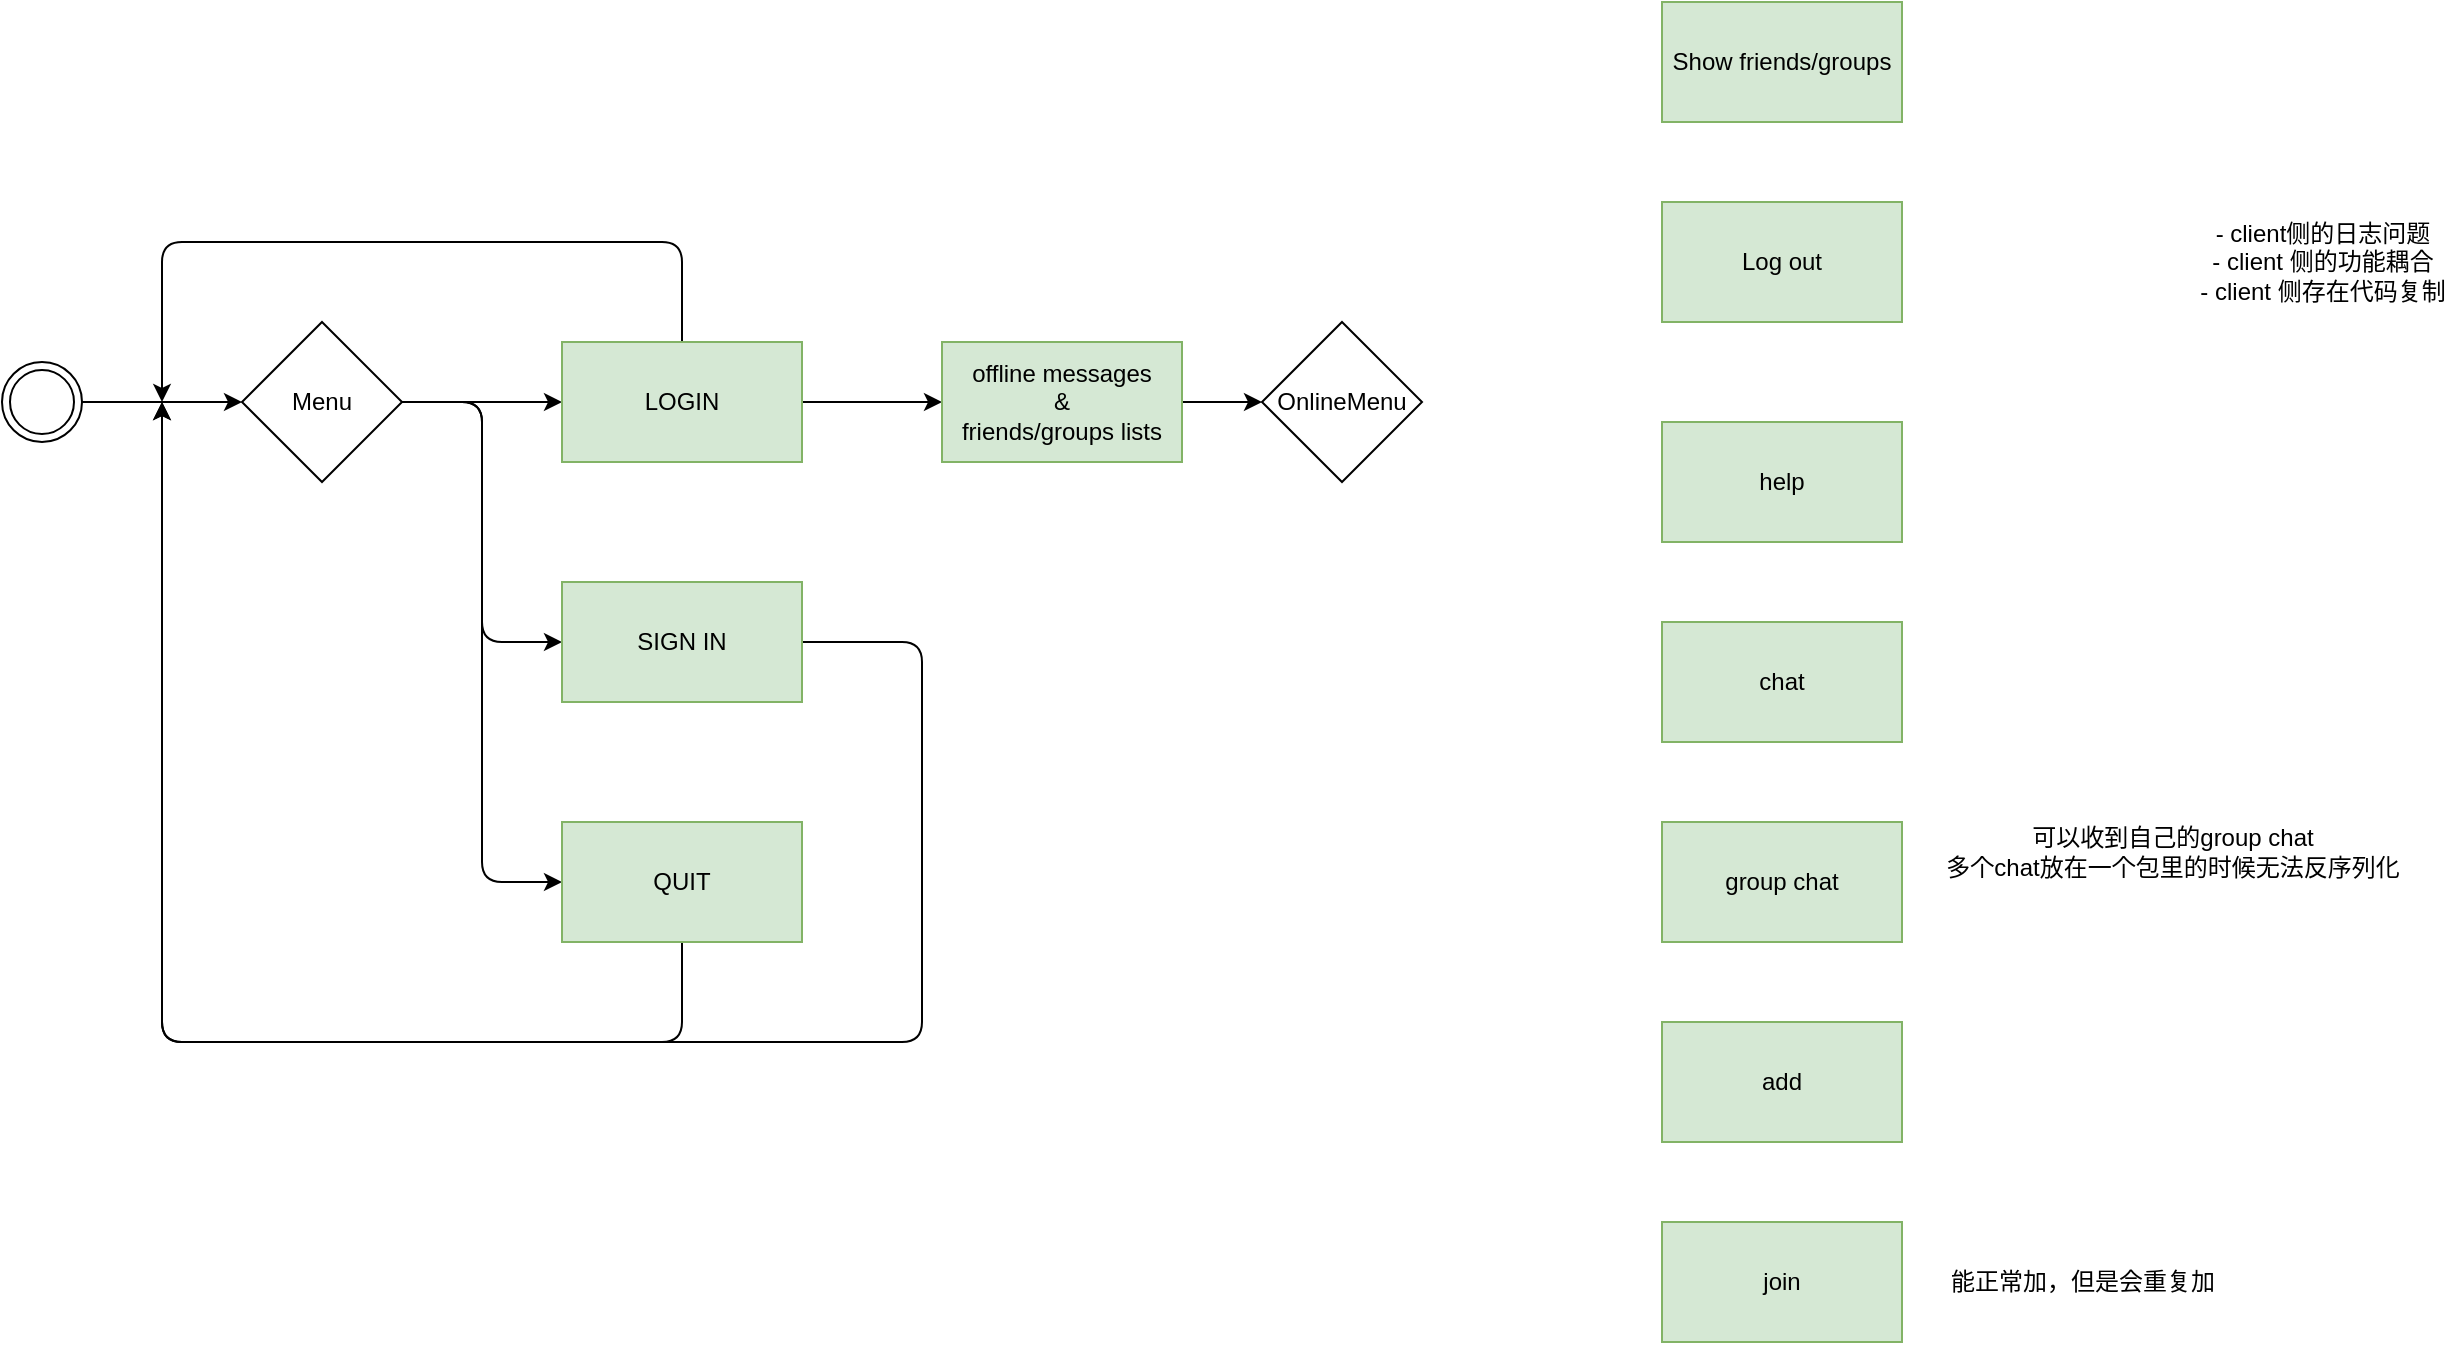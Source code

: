 <mxfile>
    <diagram id="ThFCF0TLdTxAYwLWlhu4" name="第 1 页">
        <mxGraphModel dx="681" dy="790" grid="1" gridSize="10" guides="1" tooltips="1" connect="1" arrows="1" fold="1" page="1" pageScale="1" pageWidth="827" pageHeight="1169" math="0" shadow="0">
            <root>
                <mxCell id="0"/>
                <mxCell id="1" parent="0"/>
                <mxCell id="7" value="" style="edgeStyle=none;html=1;" parent="1" source="2" target="4" edge="1">
                    <mxGeometry relative="1" as="geometry"/>
                </mxCell>
                <mxCell id="9" style="edgeStyle=orthogonalEdgeStyle;html=1;entryX=0;entryY=0.5;entryDx=0;entryDy=0;" parent="1" source="2" target="5" edge="1">
                    <mxGeometry relative="1" as="geometry"/>
                </mxCell>
                <mxCell id="10" style="edgeStyle=orthogonalEdgeStyle;html=1;entryX=0;entryY=0.5;entryDx=0;entryDy=0;" parent="1" source="2" target="6" edge="1">
                    <mxGeometry relative="1" as="geometry"/>
                </mxCell>
                <mxCell id="2" value="Menu" style="rhombus;whiteSpace=wrap;html=1;" parent="1" vertex="1">
                    <mxGeometry x="180" y="240" width="80" height="80" as="geometry"/>
                </mxCell>
                <mxCell id="8" value="" style="edgeStyle=none;html=1;entryX=0;entryY=0.5;entryDx=0;entryDy=0;" parent="1" source="4" target="31" edge="1">
                    <mxGeometry relative="1" as="geometry">
                        <mxPoint x="550" y="280" as="targetPoint"/>
                    </mxGeometry>
                </mxCell>
                <mxCell id="19" style="edgeStyle=none;html=1;" parent="1" source="4" edge="1">
                    <mxGeometry relative="1" as="geometry">
                        <mxPoint x="140" y="280" as="targetPoint"/>
                        <Array as="points">
                            <mxPoint x="400" y="200"/>
                            <mxPoint x="140" y="200"/>
                        </Array>
                    </mxGeometry>
                </mxCell>
                <mxCell id="4" value="LOGIN" style="rounded=0;whiteSpace=wrap;html=1;fillColor=#d5e8d4;strokeColor=#82b366;" parent="1" vertex="1">
                    <mxGeometry x="340" y="250" width="120" height="60" as="geometry"/>
                </mxCell>
                <mxCell id="21" style="edgeStyle=orthogonalEdgeStyle;html=1;" parent="1" source="5" edge="1">
                    <mxGeometry relative="1" as="geometry">
                        <mxPoint x="140" y="280" as="targetPoint"/>
                        <Array as="points">
                            <mxPoint x="520" y="400"/>
                            <mxPoint x="520" y="600"/>
                            <mxPoint x="140" y="600"/>
                        </Array>
                    </mxGeometry>
                </mxCell>
                <mxCell id="5" value="SIGN IN" style="rounded=0;whiteSpace=wrap;html=1;fillColor=#d5e8d4;strokeColor=#82b366;" parent="1" vertex="1">
                    <mxGeometry x="340" y="370" width="120" height="60" as="geometry"/>
                </mxCell>
                <mxCell id="22" style="edgeStyle=orthogonalEdgeStyle;html=1;" parent="1" source="6" edge="1">
                    <mxGeometry relative="1" as="geometry">
                        <mxPoint x="140" y="280" as="targetPoint"/>
                        <Array as="points">
                            <mxPoint x="400" y="600"/>
                            <mxPoint x="140" y="600"/>
                        </Array>
                    </mxGeometry>
                </mxCell>
                <mxCell id="6" value="QUIT" style="rounded=0;whiteSpace=wrap;html=1;fillColor=#d5e8d4;strokeColor=#82b366;" parent="1" vertex="1">
                    <mxGeometry x="340" y="490" width="120" height="60" as="geometry"/>
                </mxCell>
                <mxCell id="11" value="" style="endArrow=classic;html=1;entryX=0;entryY=0.5;entryDx=0;entryDy=0;" parent="1" target="2" edge="1">
                    <mxGeometry width="50" height="50" relative="1" as="geometry">
                        <mxPoint x="100" y="280" as="sourcePoint"/>
                        <mxPoint x="440" y="300" as="targetPoint"/>
                    </mxGeometry>
                </mxCell>
                <mxCell id="18" value="" style="ellipse;shape=doubleEllipse;whiteSpace=wrap;html=1;aspect=fixed;" parent="1" vertex="1">
                    <mxGeometry x="60" y="260" width="40" height="40" as="geometry"/>
                </mxCell>
                <mxCell id="23" value="Show friends/groups" style="rounded=0;whiteSpace=wrap;html=1;fillColor=#d5e8d4;strokeColor=#82b366;" parent="1" vertex="1">
                    <mxGeometry x="890" y="80" width="120" height="60" as="geometry"/>
                </mxCell>
                <mxCell id="24" value="Log out" style="rounded=0;whiteSpace=wrap;html=1;fillColor=#d5e8d4;strokeColor=#82b366;" parent="1" vertex="1">
                    <mxGeometry x="890" y="180" width="120" height="60" as="geometry"/>
                </mxCell>
                <mxCell id="25" value="help" style="rounded=0;whiteSpace=wrap;html=1;fillColor=#d5e8d4;strokeColor=#82b366;" parent="1" vertex="1">
                    <mxGeometry x="890" y="290" width="120" height="60" as="geometry"/>
                </mxCell>
                <mxCell id="26" value="chat" style="rounded=0;whiteSpace=wrap;html=1;fillColor=#d5e8d4;strokeColor=#82b366;" parent="1" vertex="1">
                    <mxGeometry x="890" y="390" width="120" height="60" as="geometry"/>
                </mxCell>
                <mxCell id="27" value="group chat" style="rounded=0;whiteSpace=wrap;html=1;fillColor=#d5e8d4;strokeColor=#82b366;" parent="1" vertex="1">
                    <mxGeometry x="890" y="490" width="120" height="60" as="geometry"/>
                </mxCell>
                <mxCell id="28" value="add" style="rounded=0;whiteSpace=wrap;html=1;fillColor=#d5e8d4;strokeColor=#82b366;" parent="1" vertex="1">
                    <mxGeometry x="890" y="590" width="120" height="60" as="geometry"/>
                </mxCell>
                <mxCell id="29" value="join" style="rounded=0;whiteSpace=wrap;html=1;fillColor=#d5e8d4;strokeColor=#82b366;" parent="1" vertex="1">
                    <mxGeometry x="890" y="690" width="120" height="60" as="geometry"/>
                </mxCell>
                <mxCell id="30" value="OnlineMenu" style="rhombus;whiteSpace=wrap;html=1;" parent="1" vertex="1">
                    <mxGeometry x="690" y="240" width="80" height="80" as="geometry"/>
                </mxCell>
                <mxCell id="33" style="edgeStyle=orthogonalEdgeStyle;html=1;entryX=0;entryY=0.5;entryDx=0;entryDy=0;" parent="1" source="31" target="30" edge="1">
                    <mxGeometry relative="1" as="geometry"/>
                </mxCell>
                <mxCell id="31" value="offline messages&lt;br&gt;&amp;amp;&lt;br&gt;friends/groups lists" style="rounded=0;whiteSpace=wrap;html=1;fillColor=#d5e8d4;strokeColor=#82b366;" parent="1" vertex="1">
                    <mxGeometry x="530" y="250" width="120" height="60" as="geometry"/>
                </mxCell>
                <mxCell id="34" value="Log out" style="rounded=0;whiteSpace=wrap;html=1;fillColor=#d5e8d4;strokeColor=#82b366;" parent="1" vertex="1">
                    <mxGeometry x="890" y="180" width="120" height="60" as="geometry"/>
                </mxCell>
                <mxCell id="35" value="Log out" style="rounded=0;whiteSpace=wrap;html=1;fillColor=#d5e8d4;strokeColor=#82b366;" parent="1" vertex="1">
                    <mxGeometry x="890" y="180" width="120" height="60" as="geometry"/>
                </mxCell>
                <mxCell id="37" value="能正常加，但是会重复加" style="text;html=1;align=center;verticalAlign=middle;resizable=0;points=[];autosize=1;strokeColor=none;" parent="1" vertex="1">
                    <mxGeometry x="1025" y="710" width="150" height="20" as="geometry"/>
                </mxCell>
                <mxCell id="41" value="- client侧的日志问题&lt;br&gt;- client 侧的功能耦合&lt;br&gt;- client 侧存在代码复制" style="text;html=1;align=center;verticalAlign=middle;resizable=0;points=[];autosize=1;strokeColor=none;" parent="1" vertex="1">
                    <mxGeometry x="1150" y="185" width="140" height="50" as="geometry"/>
                </mxCell>
                <mxCell id="42" value="可以收到自己的group chat&lt;br&gt;多个chat放在一个包里的时候无法反序列化" style="text;html=1;align=center;verticalAlign=middle;resizable=0;points=[];autosize=1;strokeColor=none;" parent="1" vertex="1">
                    <mxGeometry x="1025" y="490" width="240" height="30" as="geometry"/>
                </mxCell>
            </root>
        </mxGraphModel>
    </diagram>
</mxfile>